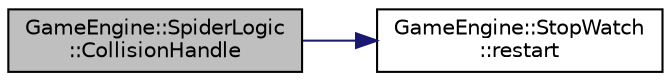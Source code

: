 digraph "GameEngine::SpiderLogic::CollisionHandle"
{
  edge [fontname="Helvetica",fontsize="10",labelfontname="Helvetica",labelfontsize="10"];
  node [fontname="Helvetica",fontsize="10",shape=record];
  rankdir="LR";
  Node3 [label="GameEngine::SpiderLogic\l::CollisionHandle",height=0.2,width=0.4,color="black", fillcolor="grey75", style="filled", fontcolor="black"];
  Node3 -> Node4 [color="midnightblue",fontsize="10",style="solid",fontname="Helvetica"];
  Node4 [label="GameEngine::StopWatch\l::restart",height=0.2,width=0.4,color="black", fillcolor="white", style="filled",URL="$class_game_engine_1_1_stop_watch.html#a6a438413b94e51885772e17b6c2525ae",tooltip="Returns time elapsed between the last time restart() was called for that instance or upon instance cr..."];
}
